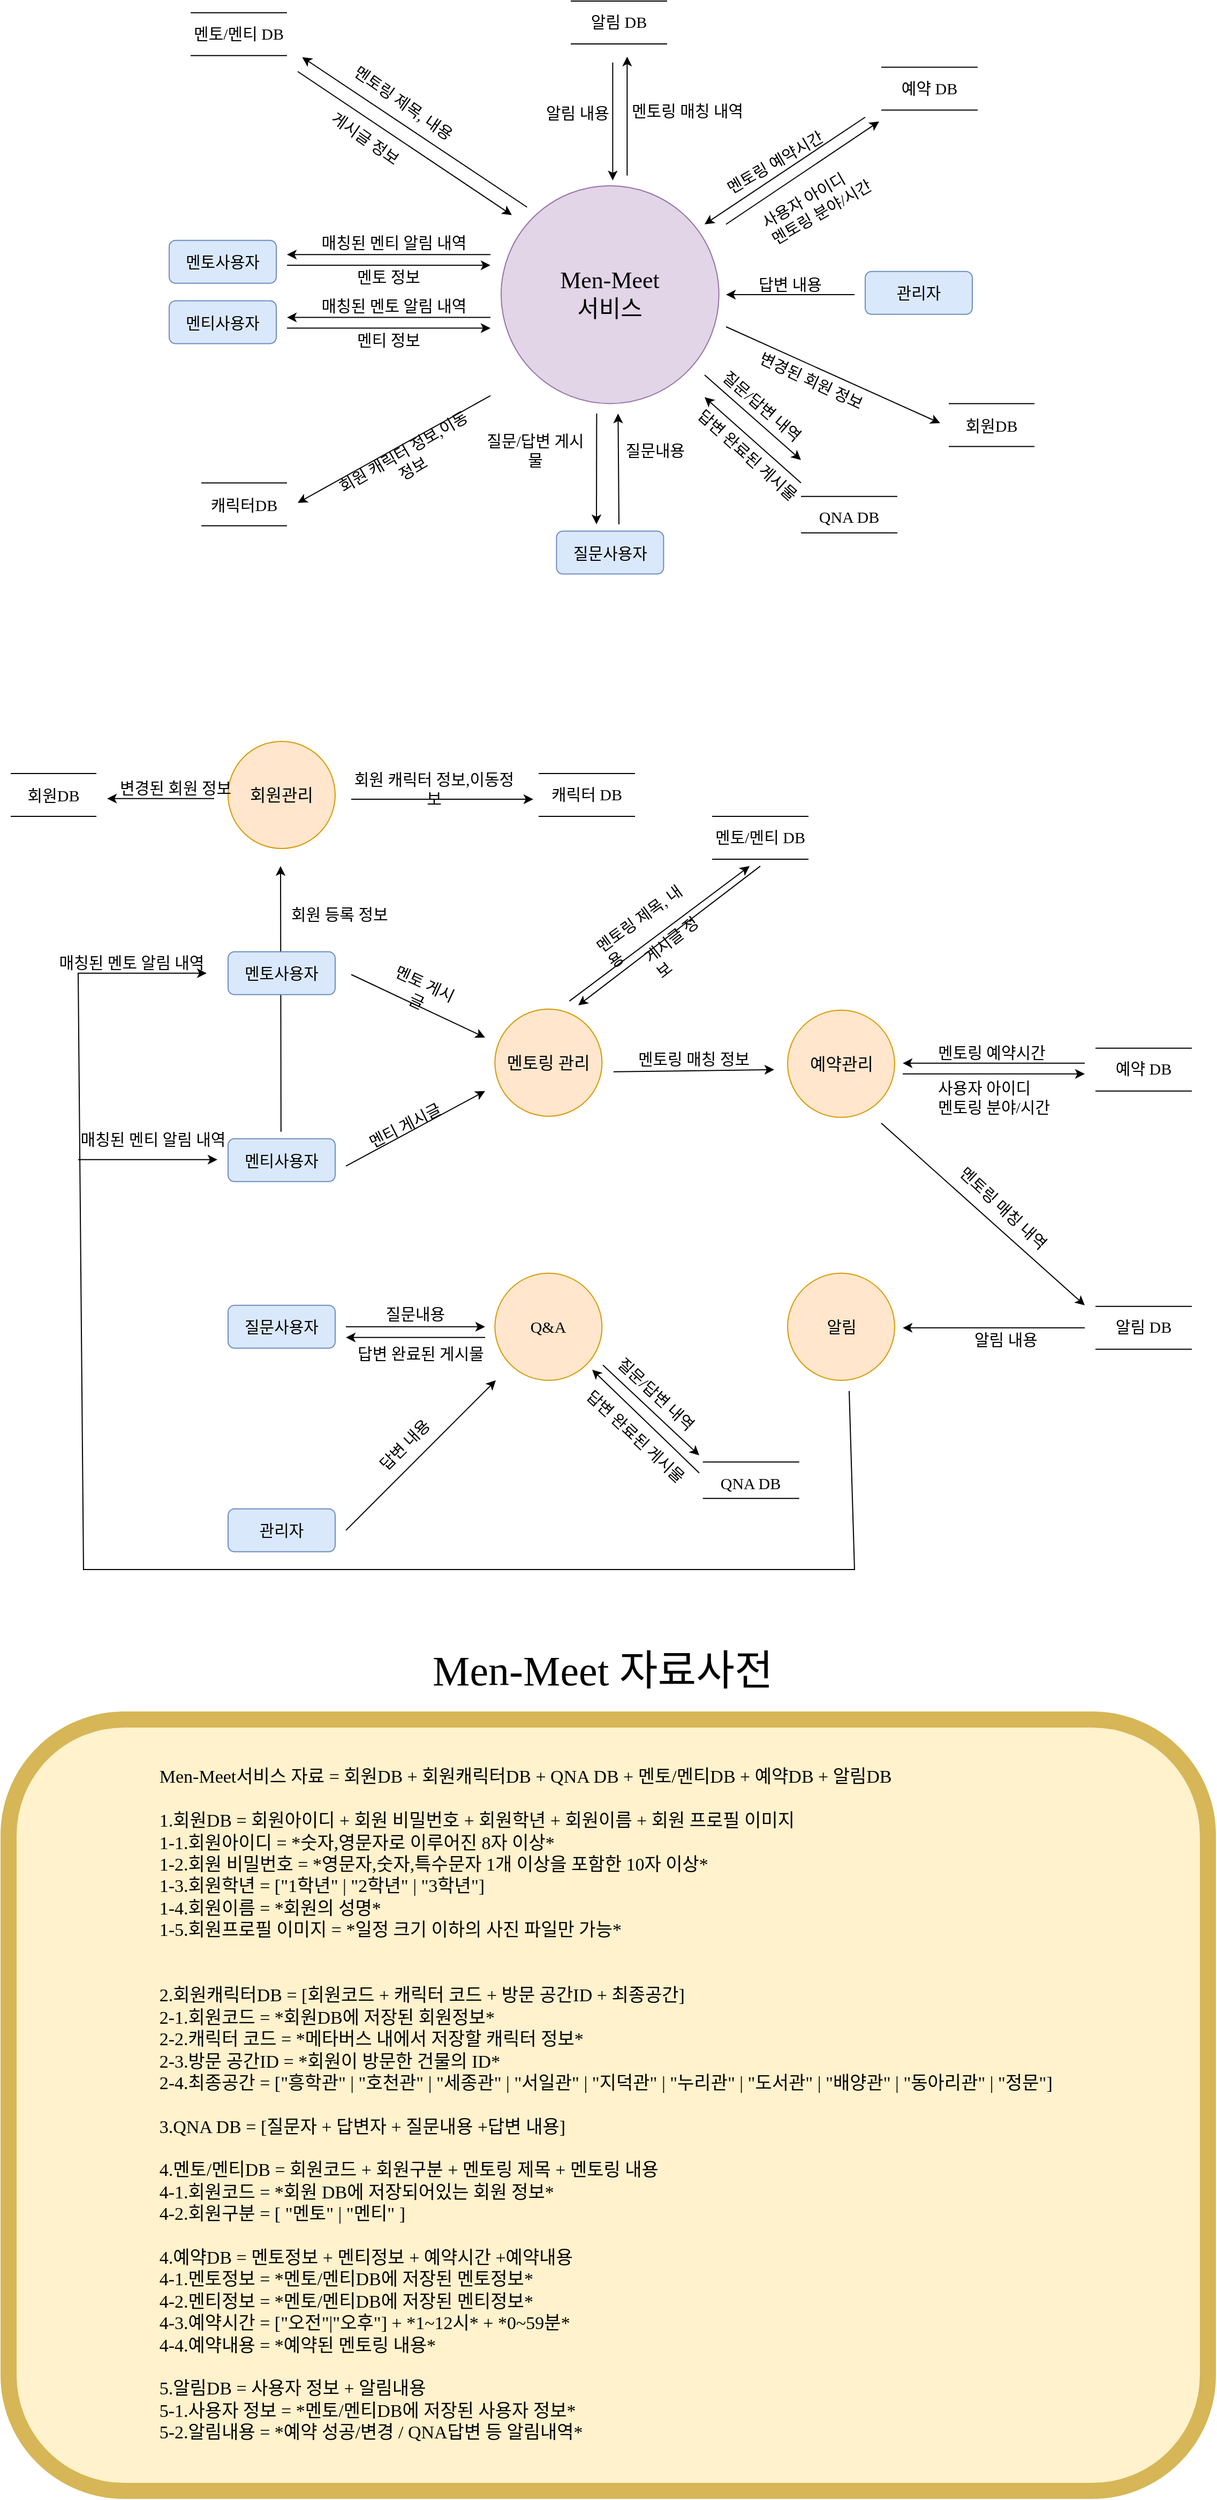 <mxfile version="17.4.2" type="device"><diagram id="fBJBPHJ4rcgoF7JAGjx1" name="Page-1"><mxGraphModel dx="536" dy="768" grid="1" gridSize="10" guides="1" tooltips="1" connect="1" arrows="1" fold="1" page="1" pageScale="1" pageWidth="1169" pageHeight="827" math="0" shadow="0"><root><mxCell id="0"/><mxCell id="1" parent="0"/><mxCell id="oPHIphbnr8eTvUhLlZ_5-1" value="" style="endArrow=classic;html=1;rounded=0;fontSize=16;" parent="1" edge="1"><mxGeometry width="50" height="50" relative="1" as="geometry"><mxPoint x="1454.41" y="1201.42" as="sourcePoint"/><mxPoint x="1454" y="953.42" as="targetPoint"/></mxGeometry></mxCell><mxCell id="oPHIphbnr8eTvUhLlZ_5-2" value="Men-Meet&lt;br&gt;서비스" style="ellipse;whiteSpace=wrap;html=1;aspect=fixed;fillColor=#e1d5e7;strokeColor=#9673a6;fontFamily=Jua;fontSource=https%3A%2F%2Ffonts.googleapis.com%2Fcss%3Ffamily%3DJua;fontSize=22;" parent="1" vertex="1"><mxGeometry x="1660" y="318.36" width="203.37" height="203.37" as="geometry"/></mxCell><mxCell id="oPHIphbnr8eTvUhLlZ_5-3" value="" style="endArrow=none;html=1;rounded=0;fontFamily=Jua;fontSource=https%3A%2F%2Ffonts.googleapis.com%2Fcss%3Ffamily%3DJua;fontSize=15;fontStyle=0" parent="1" edge="1"><mxGeometry width="50" height="50" relative="1" as="geometry"><mxPoint x="1940" y="608.36" as="sourcePoint"/><mxPoint x="2030" y="608.36" as="targetPoint"/></mxGeometry></mxCell><mxCell id="oPHIphbnr8eTvUhLlZ_5-4" value="" style="endArrow=none;html=1;rounded=0;fontFamily=Jua;fontSource=https%3A%2F%2Ffonts.googleapis.com%2Fcss%3Ffamily%3DJua;fontSize=15;fontStyle=0" parent="1" edge="1"><mxGeometry width="50" height="50" relative="1" as="geometry"><mxPoint x="1940" y="642.36" as="sourcePoint"/><mxPoint x="2030" y="642.36" as="targetPoint"/></mxGeometry></mxCell><mxCell id="oPHIphbnr8eTvUhLlZ_5-5" value="QNA DB" style="text;html=1;strokeColor=none;fillColor=none;align=center;verticalAlign=middle;whiteSpace=wrap;rounded=0;fontFamily=Jua;fontSource=https%3A%2F%2Ffonts.googleapis.com%2Fcss%3Ffamily%3DJua;fontSize=15;fontStyle=0" parent="1" vertex="1"><mxGeometry x="1940" y="612.36" width="90" height="30" as="geometry"/></mxCell><mxCell id="oPHIphbnr8eTvUhLlZ_5-6" value="멘토사용자" style="rounded=1;whiteSpace=wrap;html=1;fillColor=#dae8fc;strokeColor=#6c8ebf;fontSize=15;fontStyle=0;fontFamily=Jua;fontSource=https%3A%2F%2Ffonts.googleapis.com%2Fcss%3Ffamily%3DJua;" parent="1" vertex="1"><mxGeometry x="1350" y="369.36" width="100" height="40" as="geometry"/></mxCell><mxCell id="oPHIphbnr8eTvUhLlZ_5-7" value="관리자" style="rounded=1;whiteSpace=wrap;html=1;fillColor=#dae8fc;strokeColor=#6c8ebf;fontSize=15;fontStyle=0;fontFamily=Jua;fontSource=https%3A%2F%2Ffonts.googleapis.com%2Fcss%3Ffamily%3DJua;" parent="1" vertex="1"><mxGeometry x="2000" y="398.36" width="100" height="40" as="geometry"/></mxCell><mxCell id="oPHIphbnr8eTvUhLlZ_5-8" value="답변 내용" style="text;html=1;strokeColor=none;fillColor=none;align=center;verticalAlign=middle;whiteSpace=wrap;rounded=0;fontFamily=Jua;fontSource=https%3A%2F%2Ffonts.googleapis.com%2Fcss%3Ffamily%3DJua;fontSize=15;fontStyle=0" parent="1" vertex="1"><mxGeometry x="1870" y="400.05" width="120" height="20" as="geometry"/></mxCell><mxCell id="oPHIphbnr8eTvUhLlZ_5-9" value="" style="endArrow=classic;html=1;rounded=0;fontSize=16;" parent="1" edge="1"><mxGeometry width="50" height="50" relative="1" as="geometry"><mxPoint x="1990" y="420.05" as="sourcePoint"/><mxPoint x="1870.0" y="420.05" as="targetPoint"/></mxGeometry></mxCell><mxCell id="oPHIphbnr8eTvUhLlZ_5-10" value="질문/답변 내역" style="text;html=1;strokeColor=none;fillColor=none;align=left;verticalAlign=middle;whiteSpace=wrap;rounded=0;fontFamily=Jua;fontSource=https%3A%2F%2Ffonts.googleapis.com%2Fcss%3Ffamily%3DJua;fontSize=15;fontStyle=0;rotation=41;" parent="1" vertex="1"><mxGeometry x="1853.37" y="521.73" width="120" height="20" as="geometry"/></mxCell><mxCell id="oPHIphbnr8eTvUhLlZ_5-11" value="질문내용" style="text;html=1;strokeColor=none;fillColor=none;align=center;verticalAlign=middle;whiteSpace=wrap;rounded=0;fontFamily=Jua;fontSource=https%3A%2F%2Ffonts.googleapis.com%2Fcss%3Ffamily%3DJua;fontSize=15;fontStyle=0" parent="1" vertex="1"><mxGeometry x="1769.19" y="555.02" width="70" height="20" as="geometry"/></mxCell><mxCell id="oPHIphbnr8eTvUhLlZ_5-12" value="" style="endArrow=classic;html=1;rounded=0;fontSize=16;" parent="1" edge="1"><mxGeometry width="50" height="50" relative="1" as="geometry"><mxPoint x="1770" y="634.36" as="sourcePoint"/><mxPoint x="1769.19" y="531.02" as="targetPoint"/></mxGeometry></mxCell><mxCell id="oPHIphbnr8eTvUhLlZ_5-13" value="멘티사용자" style="rounded=1;whiteSpace=wrap;html=1;fillColor=#dae8fc;strokeColor=#6c8ebf;fontSize=15;fontStyle=0;fontFamily=Jua;fontSource=https%3A%2F%2Ffonts.googleapis.com%2Fcss%3Ffamily%3DJua;" parent="1" vertex="1"><mxGeometry x="1350" y="425.74" width="100" height="40" as="geometry"/></mxCell><mxCell id="oPHIphbnr8eTvUhLlZ_5-14" value="질문사용자" style="rounded=1;whiteSpace=wrap;html=1;fillColor=#dae8fc;strokeColor=#6c8ebf;fontSize=15;fontStyle=0;fontFamily=Jua;fontSource=https%3A%2F%2Ffonts.googleapis.com%2Fcss%3Ffamily%3DJua;" parent="1" vertex="1"><mxGeometry x="1711.69" y="640.74" width="100" height="40" as="geometry"/></mxCell><mxCell id="oPHIphbnr8eTvUhLlZ_5-15" value="" style="endArrow=classic;html=1;rounded=0;" parent="1" edge="1"><mxGeometry width="50" height="50" relative="1" as="geometry"><mxPoint x="1850" y="495.02" as="sourcePoint"/><mxPoint x="1940" y="574.36" as="targetPoint"/></mxGeometry></mxCell><mxCell id="oPHIphbnr8eTvUhLlZ_5-16" value="" style="endArrow=classic;html=1;rounded=0;fontSize=16;" parent="1" edge="1"><mxGeometry width="50" height="50" relative="1" as="geometry"><mxPoint x="1749.19" y="531.02" as="sourcePoint"/><mxPoint x="1749" y="634.36" as="targetPoint"/></mxGeometry></mxCell><mxCell id="oPHIphbnr8eTvUhLlZ_5-17" value="질문/답변 게시물" style="text;html=1;strokeColor=none;fillColor=none;align=center;verticalAlign=middle;whiteSpace=wrap;rounded=0;fontFamily=Jua;fontSource=https%3A%2F%2Ffonts.googleapis.com%2Fcss%3Ffamily%3DJua;fontSize=15;fontStyle=0" parent="1" vertex="1"><mxGeometry x="1640" y="555.02" width="104.19" height="20" as="geometry"/></mxCell><mxCell id="oPHIphbnr8eTvUhLlZ_5-18" value="" style="endArrow=classic;html=1;rounded=0;" parent="1" edge="1"><mxGeometry width="50" height="50" relative="1" as="geometry"><mxPoint x="1940" y="595.74" as="sourcePoint"/><mxPoint x="1850" y="515.74" as="targetPoint"/></mxGeometry></mxCell><mxCell id="oPHIphbnr8eTvUhLlZ_5-19" value="" style="endArrow=classic;html=1;rounded=0;" parent="1" edge="1"><mxGeometry width="50" height="50" relative="1" as="geometry"><mxPoint x="1650" y="382.57" as="sourcePoint"/><mxPoint x="1460" y="382.57" as="targetPoint"/></mxGeometry></mxCell><mxCell id="oPHIphbnr8eTvUhLlZ_5-20" value="매칭된 멘티 알림 내역" style="text;html=1;strokeColor=none;fillColor=none;align=center;verticalAlign=middle;whiteSpace=wrap;rounded=0;fontFamily=Jua;fontSource=https%3A%2F%2Ffonts.googleapis.com%2Fcss%3Ffamily%3DJua;fontSize=15;fontStyle=0" parent="1" vertex="1"><mxGeometry x="1470" y="361.36" width="180" height="20" as="geometry"/></mxCell><mxCell id="oPHIphbnr8eTvUhLlZ_5-21" value="" style="endArrow=none;html=1;rounded=0;fontFamily=Jua;fontSource=https%3A%2F%2Ffonts.googleapis.com%2Fcss%3Ffamily%3DJua;fontSize=15;fontStyle=0" parent="1" edge="1"><mxGeometry width="50" height="50" relative="1" as="geometry"><mxPoint x="1725" y="146" as="sourcePoint"/><mxPoint x="1815" y="146" as="targetPoint"/></mxGeometry></mxCell><mxCell id="oPHIphbnr8eTvUhLlZ_5-22" value="" style="endArrow=none;html=1;rounded=0;fontFamily=Jua;fontSource=https%3A%2F%2Ffonts.googleapis.com%2Fcss%3Ffamily%3DJua;fontSize=15;fontStyle=0" parent="1" edge="1"><mxGeometry width="50" height="50" relative="1" as="geometry"><mxPoint x="1725" y="186" as="sourcePoint"/><mxPoint x="1815" y="186" as="targetPoint"/></mxGeometry></mxCell><mxCell id="oPHIphbnr8eTvUhLlZ_5-23" value="알림 DB" style="text;html=1;strokeColor=none;fillColor=none;align=center;verticalAlign=middle;whiteSpace=wrap;rounded=0;fontFamily=Jua;fontSource=https%3A%2F%2Ffonts.googleapis.com%2Fcss%3Ffamily%3DJua;fontSize=15;fontStyle=0" parent="1" vertex="1"><mxGeometry x="1725" y="150.0" width="90" height="30" as="geometry"/></mxCell><mxCell id="oPHIphbnr8eTvUhLlZ_5-24" value="멘토링 매칭 내역" style="text;html=1;strokeColor=none;fillColor=none;align=left;verticalAlign=middle;whiteSpace=wrap;rounded=0;fontFamily=Jua;fontSource=https%3A%2F%2Ffonts.googleapis.com%2Fcss%3Ffamily%3DJua;fontSize=15;fontStyle=0" parent="1" vertex="1"><mxGeometry x="1780" y="238.36" width="110" height="20" as="geometry"/></mxCell><mxCell id="oPHIphbnr8eTvUhLlZ_5-25" value="" style="endArrow=classic;html=1;rounded=0;fontSize=16;" parent="1" edge="1"><mxGeometry width="50" height="50" relative="1" as="geometry"><mxPoint x="1777.66" y="308.86" as="sourcePoint"/><mxPoint x="1777.66" y="197.86" as="targetPoint"/></mxGeometry></mxCell><mxCell id="oPHIphbnr8eTvUhLlZ_5-26" value="" style="endArrow=none;html=1;rounded=0;fontFamily=Jua;fontSource=https%3A%2F%2Ffonts.googleapis.com%2Fcss%3Ffamily%3DJua;fontSize=15;fontStyle=0" parent="1" edge="1"><mxGeometry width="50" height="50" relative="1" as="geometry"><mxPoint x="1370" y="156.83" as="sourcePoint"/><mxPoint x="1460" y="156.83" as="targetPoint"/></mxGeometry></mxCell><mxCell id="oPHIphbnr8eTvUhLlZ_5-27" value="" style="endArrow=none;html=1;rounded=0;fontFamily=Jua;fontSource=https%3A%2F%2Ffonts.googleapis.com%2Fcss%3Ffamily%3DJua;fontSize=15;fontStyle=0" parent="1" edge="1"><mxGeometry width="50" height="50" relative="1" as="geometry"><mxPoint x="1370" y="196.83" as="sourcePoint"/><mxPoint x="1460" y="196.83" as="targetPoint"/></mxGeometry></mxCell><mxCell id="oPHIphbnr8eTvUhLlZ_5-28" value="멘토/멘티 DB" style="text;html=1;strokeColor=none;fillColor=none;align=center;verticalAlign=middle;whiteSpace=wrap;rounded=0;fontFamily=Jua;fontSource=https%3A%2F%2Ffonts.googleapis.com%2Fcss%3Ffamily%3DJua;fontSize=15;fontStyle=0" parent="1" vertex="1"><mxGeometry x="1370" y="160.83" width="90" height="30" as="geometry"/></mxCell><mxCell id="oPHIphbnr8eTvUhLlZ_5-29" value="" style="endArrow=none;html=1;rounded=0;fontFamily=Jua;fontSource=https%3A%2F%2Ffonts.googleapis.com%2Fcss%3Ffamily%3DJua;fontSize=15;fontStyle=0" parent="1" edge="1"><mxGeometry width="50" height="50" relative="1" as="geometry"><mxPoint x="1380" y="595.74" as="sourcePoint"/><mxPoint x="1460" y="595.74" as="targetPoint"/></mxGeometry></mxCell><mxCell id="oPHIphbnr8eTvUhLlZ_5-30" value="" style="endArrow=none;html=1;rounded=0;fontFamily=Jua;fontSource=https%3A%2F%2Ffonts.googleapis.com%2Fcss%3Ffamily%3DJua;fontSize=15;fontStyle=0" parent="1" edge="1"><mxGeometry width="50" height="50" relative="1" as="geometry"><mxPoint x="1380" y="635.74" as="sourcePoint"/><mxPoint x="1460" y="635.74" as="targetPoint"/></mxGeometry></mxCell><mxCell id="oPHIphbnr8eTvUhLlZ_5-31" value="캐릭터DB" style="text;html=1;strokeColor=none;fillColor=none;align=center;verticalAlign=middle;whiteSpace=wrap;rounded=0;fontFamily=Jua;fontSource=https%3A%2F%2Ffonts.googleapis.com%2Fcss%3Ffamily%3DJua;fontSize=15;fontStyle=0" parent="1" vertex="1"><mxGeometry x="1380" y="595.74" width="80" height="40" as="geometry"/></mxCell><mxCell id="oPHIphbnr8eTvUhLlZ_5-32" value="" style="endArrow=classic;html=1;rounded=0;fontSize=16;" parent="1" edge="1"><mxGeometry width="50" height="50" relative="1" as="geometry"><mxPoint x="1650" y="514.36" as="sourcePoint"/><mxPoint x="1470" y="614.36" as="targetPoint"/></mxGeometry></mxCell><mxCell id="oPHIphbnr8eTvUhLlZ_5-33" value="회원 캐릭터 정보,이동정보" style="text;html=1;strokeColor=none;fillColor=none;align=center;verticalAlign=middle;whiteSpace=wrap;rounded=0;fontFamily=Jua;fontSource=https%3A%2F%2Ffonts.googleapis.com%2Fcss%3Ffamily%3DJua;fontSize=15;fontStyle=0;rotation=-30;" parent="1" vertex="1"><mxGeometry x="1498" y="564" width="150" height="20" as="geometry"/></mxCell><mxCell id="oPHIphbnr8eTvUhLlZ_5-34" value="" style="endArrow=none;html=1;rounded=0;fontFamily=Jua;fontSource=https%3A%2F%2Ffonts.googleapis.com%2Fcss%3Ffamily%3DJua;fontSize=15;fontStyle=0" parent="1" edge="1"><mxGeometry width="50" height="50" relative="1" as="geometry"><mxPoint x="2015" y="207.77" as="sourcePoint"/><mxPoint x="2105" y="207.77" as="targetPoint"/></mxGeometry></mxCell><mxCell id="oPHIphbnr8eTvUhLlZ_5-35" value="" style="endArrow=none;html=1;rounded=0;fontFamily=Jua;fontSource=https%3A%2F%2Ffonts.googleapis.com%2Fcss%3Ffamily%3DJua;fontSize=15;fontStyle=0" parent="1" edge="1"><mxGeometry width="50" height="50" relative="1" as="geometry"><mxPoint x="2015" y="247.77" as="sourcePoint"/><mxPoint x="2105" y="247.77" as="targetPoint"/></mxGeometry></mxCell><mxCell id="oPHIphbnr8eTvUhLlZ_5-36" value="예약 DB" style="text;html=1;strokeColor=none;fillColor=none;align=center;verticalAlign=middle;whiteSpace=wrap;rounded=0;fontFamily=Jua;fontSource=https%3A%2F%2Ffonts.googleapis.com%2Fcss%3Ffamily%3DJua;fontSize=15;fontStyle=0" parent="1" vertex="1"><mxGeometry x="2015" y="211.77" width="90" height="30" as="geometry"/></mxCell><mxCell id="oPHIphbnr8eTvUhLlZ_5-37" value="" style="endArrow=classic;html=1;rounded=0;" parent="1" edge="1"><mxGeometry width="50" height="50" relative="1" as="geometry"><mxPoint x="1460" y="392.57" as="sourcePoint"/><mxPoint x="1650" y="392.57" as="targetPoint"/></mxGeometry></mxCell><mxCell id="oPHIphbnr8eTvUhLlZ_5-38" value="멘토 정보" style="text;html=1;strokeColor=none;fillColor=none;align=center;verticalAlign=middle;whiteSpace=wrap;rounded=0;fontFamily=Jua;fontSource=https%3A%2F%2Ffonts.googleapis.com%2Fcss%3Ffamily%3DJua;fontSize=15;fontStyle=0" parent="1" vertex="1"><mxGeometry x="1520" y="395.36" width="70" height="16" as="geometry"/></mxCell><mxCell id="oPHIphbnr8eTvUhLlZ_5-39" value="" style="endArrow=classic;html=1;rounded=0;" parent="1" edge="1"><mxGeometry width="50" height="50" relative="1" as="geometry"><mxPoint x="1650" y="441.26" as="sourcePoint"/><mxPoint x="1460" y="441.26" as="targetPoint"/></mxGeometry></mxCell><mxCell id="oPHIphbnr8eTvUhLlZ_5-40" value="매칭된 멘토 알림 내역" style="text;html=1;strokeColor=none;fillColor=none;align=center;verticalAlign=middle;whiteSpace=wrap;rounded=0;fontFamily=Jua;fontSource=https%3A%2F%2Ffonts.googleapis.com%2Fcss%3Ffamily%3DJua;fontSize=15;fontStyle=0" parent="1" vertex="1"><mxGeometry x="1470" y="420.05" width="180" height="20" as="geometry"/></mxCell><mxCell id="oPHIphbnr8eTvUhLlZ_5-41" value="" style="endArrow=classic;html=1;rounded=0;" parent="1" edge="1"><mxGeometry width="50" height="50" relative="1" as="geometry"><mxPoint x="1460" y="451.26" as="sourcePoint"/><mxPoint x="1650" y="451.26" as="targetPoint"/></mxGeometry></mxCell><mxCell id="oPHIphbnr8eTvUhLlZ_5-42" value="멘티 정보" style="text;html=1;strokeColor=none;fillColor=none;align=center;verticalAlign=middle;whiteSpace=wrap;rounded=0;fontFamily=Jua;fontSource=https%3A%2F%2Ffonts.googleapis.com%2Fcss%3Ffamily%3DJua;fontSize=15;fontStyle=0" parent="1" vertex="1"><mxGeometry x="1520" y="454.05" width="70" height="16" as="geometry"/></mxCell><mxCell id="oPHIphbnr8eTvUhLlZ_5-43" value="" style="endArrow=classic;html=1;rounded=0;fontSize=16;" parent="1" edge="1"><mxGeometry width="50" height="50" relative="1" as="geometry"><mxPoint x="1870" y="354.36" as="sourcePoint"/><mxPoint x="2013" y="258.36" as="targetPoint"/></mxGeometry></mxCell><mxCell id="oPHIphbnr8eTvUhLlZ_5-44" value="" style="endArrow=classic;html=1;rounded=0;fontSize=16;" parent="1" edge="1"><mxGeometry width="50" height="50" relative="1" as="geometry"><mxPoint x="1684.19" y="338.36" as="sourcePoint"/><mxPoint x="1474.19" y="198.36" as="targetPoint"/></mxGeometry></mxCell><mxCell id="oPHIphbnr8eTvUhLlZ_5-45" value="" style="endArrow=classic;html=1;rounded=0;fontSize=16;" parent="1" edge="1"><mxGeometry width="50" height="50" relative="1" as="geometry"><mxPoint x="1470" y="211.77" as="sourcePoint"/><mxPoint x="1670" y="345.77" as="targetPoint"/></mxGeometry></mxCell><mxCell id="oPHIphbnr8eTvUhLlZ_5-46" value="멘토링 제목, 내용" style="text;html=1;strokeColor=none;fillColor=none;align=left;verticalAlign=middle;whiteSpace=wrap;rounded=0;fontFamily=Jua;fontSource=https%3A%2F%2Ffonts.googleapis.com%2Fcss%3Ffamily%3DJua;fontSize=15;fontStyle=0;rotation=35;" parent="1" vertex="1"><mxGeometry x="1510" y="241.77" width="150" height="20" as="geometry"/></mxCell><mxCell id="oPHIphbnr8eTvUhLlZ_5-47" value="게시글 정보" style="text;html=1;strokeColor=none;fillColor=none;align=left;verticalAlign=middle;whiteSpace=wrap;rounded=0;fontFamily=Jua;fontSource=https%3A%2F%2Ffonts.googleapis.com%2Fcss%3Ffamily%3DJua;fontSize=15;fontStyle=0;rotation=35;" parent="1" vertex="1"><mxGeometry x="1495" y="264.36" width="80" height="20" as="geometry"/></mxCell><mxCell id="oPHIphbnr8eTvUhLlZ_5-48" value="" style="endArrow=classic;html=1;rounded=0;fontSize=16;" parent="1" edge="1"><mxGeometry width="50" height="50" relative="1" as="geometry"><mxPoint x="2000" y="254.36" as="sourcePoint"/><mxPoint x="1850" y="354.36" as="targetPoint"/></mxGeometry></mxCell><mxCell id="oPHIphbnr8eTvUhLlZ_5-49" value="사용자 아이디&lt;br&gt;멘토링 분야/시간" style="text;html=1;strokeColor=none;fillColor=none;align=left;verticalAlign=middle;whiteSpace=wrap;rounded=0;fontFamily=Jua;fontSource=https%3A%2F%2Ffonts.googleapis.com%2Fcss%3Ffamily%3DJua;fontSize=15;fontStyle=0;rotation=-30;" parent="1" vertex="1"><mxGeometry x="1897.5" y="304.36" width="145" height="42" as="geometry"/></mxCell><mxCell id="oPHIphbnr8eTvUhLlZ_5-50" value="멘토링 예약시간" style="text;html=1;strokeColor=none;fillColor=none;align=left;verticalAlign=middle;whiteSpace=wrap;rounded=0;fontFamily=Jua;fontSource=https%3A%2F%2Ffonts.googleapis.com%2Fcss%3Ffamily%3DJua;fontSize=15;fontStyle=0;rotation=-30;" parent="1" vertex="1"><mxGeometry x="1863.37" y="284.36" width="110" height="20" as="geometry"/></mxCell><mxCell id="oPHIphbnr8eTvUhLlZ_5-51" value="" style="endArrow=classic;html=1;rounded=0;fontSize=16;" parent="1" edge="1"><mxGeometry width="50" height="50" relative="1" as="geometry"><mxPoint x="1764.19" y="203.36" as="sourcePoint"/><mxPoint x="1764.19" y="313.36" as="targetPoint"/></mxGeometry></mxCell><mxCell id="oPHIphbnr8eTvUhLlZ_5-52" value="멘토사용자" style="rounded=1;whiteSpace=wrap;html=1;fillColor=#dae8fc;strokeColor=#6c8ebf;fontSize=15;fontStyle=0;fontFamily=Jua;fontSource=https%3A%2F%2Ffonts.googleapis.com%2Fcss%3Ffamily%3DJua;" parent="1" vertex="1"><mxGeometry x="1405" y="1033.42" width="100" height="40" as="geometry"/></mxCell><mxCell id="oPHIphbnr8eTvUhLlZ_5-53" value="멘티사용자" style="rounded=1;whiteSpace=wrap;html=1;fillColor=#dae8fc;strokeColor=#6c8ebf;fontSize=15;fontStyle=0;fontFamily=Jua;fontSource=https%3A%2F%2Ffonts.googleapis.com%2Fcss%3Ffamily%3DJua;" parent="1" vertex="1"><mxGeometry x="1405" y="1207.89" width="100" height="40" as="geometry"/></mxCell><mxCell id="oPHIphbnr8eTvUhLlZ_5-54" value="질문사용자" style="rounded=1;whiteSpace=wrap;html=1;fillColor=#dae8fc;strokeColor=#6c8ebf;fontSize=15;fontStyle=0;fontFamily=Jua;fontSource=https%3A%2F%2Ffonts.googleapis.com%2Fcss%3Ffamily%3DJua;" parent="1" vertex="1"><mxGeometry x="1405" y="1363.42" width="100" height="40" as="geometry"/></mxCell><mxCell id="oPHIphbnr8eTvUhLlZ_5-55" value="관리자" style="rounded=1;whiteSpace=wrap;html=1;fillColor=#dae8fc;strokeColor=#6c8ebf;fontSize=15;fontStyle=0;fontFamily=Jua;fontSource=https%3A%2F%2Ffonts.googleapis.com%2Fcss%3Ffamily%3DJua;" parent="1" vertex="1"><mxGeometry x="1405" y="1553.42" width="100" height="40" as="geometry"/></mxCell><mxCell id="oPHIphbnr8eTvUhLlZ_5-56" value="답변 완료된 게시물" style="text;html=1;strokeColor=none;fillColor=none;align=left;verticalAlign=middle;whiteSpace=wrap;rounded=0;fontFamily=Jua;fontSource=https%3A%2F%2Ffonts.googleapis.com%2Fcss%3Ffamily%3DJua;fontSize=15;fontStyle=0;rotation=42;" parent="1" vertex="1"><mxGeometry x="1830" y="558.36" width="120" height="20" as="geometry"/></mxCell><mxCell id="oPHIphbnr8eTvUhLlZ_5-57" value="알림 내용" style="text;html=1;strokeColor=none;fillColor=none;align=left;verticalAlign=middle;whiteSpace=wrap;rounded=0;fontFamily=Jua;fontSource=https%3A%2F%2Ffonts.googleapis.com%2Fcss%3Ffamily%3DJua;fontSize=15;fontStyle=0" parent="1" vertex="1"><mxGeometry x="1700" y="241.77" width="60.81" height="16" as="geometry"/></mxCell><mxCell id="oPHIphbnr8eTvUhLlZ_5-58" value="&lt;span style=&quot;font-size: 16px;&quot;&gt;멘토링 관리&lt;br style=&quot;font-size: 16px;&quot;&gt;&lt;/span&gt;" style="ellipse;whiteSpace=wrap;html=1;aspect=fixed;fillColor=#ffe6cc;strokeColor=#d79b00;fontFamily=Jua;fontSource=https%3A%2F%2Ffonts.googleapis.com%2Fcss%3Ffamily%3DJua;fontSize=16;" parent="1" vertex="1"><mxGeometry x="1654.19" y="1086.89" width="100" height="100" as="geometry"/></mxCell><mxCell id="oPHIphbnr8eTvUhLlZ_5-59" value="&lt;span style=&quot;font-size: 15px&quot;&gt;Q&amp;amp;A&lt;br&gt;&lt;/span&gt;" style="ellipse;whiteSpace=wrap;html=1;aspect=fixed;fillColor=#ffe6cc;strokeColor=#d79b00;fontFamily=Jua;fontSource=https%3A%2F%2Ffonts.googleapis.com%2Fcss%3Ffamily%3DJua;" parent="1" vertex="1"><mxGeometry x="1654.19" y="1333.42" width="100" height="100" as="geometry"/></mxCell><mxCell id="oPHIphbnr8eTvUhLlZ_5-60" value="&lt;span style=&quot;font-size: 15px&quot;&gt;알림&lt;br&gt;&lt;/span&gt;" style="ellipse;whiteSpace=wrap;html=1;aspect=fixed;fillColor=#ffe6cc;strokeColor=#d79b00;fontFamily=Jua;fontSource=https%3A%2F%2Ffonts.googleapis.com%2Fcss%3Ffamily%3DJua;" parent="1" vertex="1"><mxGeometry x="1927.5" y="1333.42" width="100" height="100" as="geometry"/></mxCell><mxCell id="oPHIphbnr8eTvUhLlZ_5-61" value="회원관리" style="ellipse;whiteSpace=wrap;html=1;aspect=fixed;fillColor=#ffe6cc;strokeColor=#d79b00;fontFamily=Jua;fontSource=https%3A%2F%2Ffonts.googleapis.com%2Fcss%3Ffamily%3DJua;fontSize=16;" parent="1" vertex="1"><mxGeometry x="1405" y="837.0" width="100" height="100" as="geometry"/></mxCell><mxCell id="oPHIphbnr8eTvUhLlZ_5-62" value="예약관리" style="ellipse;whiteSpace=wrap;html=1;aspect=fixed;fillColor=#ffe6cc;strokeColor=#d79b00;fontFamily=Jua;fontSource=https%3A%2F%2Ffonts.googleapis.com%2Fcss%3Ffamily%3DJua;fontSize=16;" parent="1" vertex="1"><mxGeometry x="1927.5" y="1087.92" width="100" height="100" as="geometry"/></mxCell><mxCell id="oPHIphbnr8eTvUhLlZ_5-63" value="질문내용" style="text;html=1;strokeColor=none;fillColor=none;align=center;verticalAlign=middle;whiteSpace=wrap;rounded=0;fontFamily=Jua;fontSource=https%3A%2F%2Ffonts.googleapis.com%2Fcss%3Ffamily%3DJua;fontSize=15;fontStyle=0" parent="1" vertex="1"><mxGeometry x="1545" y="1361.42" width="70" height="20" as="geometry"/></mxCell><mxCell id="oPHIphbnr8eTvUhLlZ_5-64" value="" style="endArrow=classic;html=1;rounded=0;fontSize=16;" parent="1" edge="1"><mxGeometry width="50" height="50" relative="1" as="geometry"><mxPoint x="1515" y="1383.42" as="sourcePoint"/><mxPoint x="1645" y="1383.42" as="targetPoint"/></mxGeometry></mxCell><mxCell id="oPHIphbnr8eTvUhLlZ_5-65" value="" style="endArrow=classic;html=1;rounded=0;fontSize=16;" parent="1" edge="1"><mxGeometry width="50" height="50" relative="1" as="geometry"><mxPoint x="1515" y="1573.42" as="sourcePoint"/><mxPoint x="1655" y="1433.42" as="targetPoint"/></mxGeometry></mxCell><mxCell id="oPHIphbnr8eTvUhLlZ_5-66" value="답변 내용" style="text;html=1;strokeColor=none;fillColor=none;align=center;verticalAlign=middle;whiteSpace=wrap;rounded=0;fontFamily=Jua;fontSource=https%3A%2F%2Ffonts.googleapis.com%2Fcss%3Ffamily%3DJua;fontSize=15;fontStyle=0;rotation=-45;" parent="1" vertex="1"><mxGeometry x="1535" y="1483.42" width="70" height="20" as="geometry"/></mxCell><mxCell id="oPHIphbnr8eTvUhLlZ_5-67" value="" style="endArrow=classic;html=1;rounded=0;fontSize=16;" parent="1" edge="1"><mxGeometry width="50" height="50" relative="1" as="geometry"><mxPoint x="1645" y="1393.42" as="sourcePoint"/><mxPoint x="1515" y="1393.42" as="targetPoint"/></mxGeometry></mxCell><mxCell id="oPHIphbnr8eTvUhLlZ_5-68" value="&lt;span style=&quot;text-align: left&quot;&gt;답변 완료된 게시물&lt;/span&gt;" style="text;html=1;strokeColor=none;fillColor=none;align=center;verticalAlign=middle;whiteSpace=wrap;rounded=0;fontFamily=Jua;fontSource=https%3A%2F%2Ffonts.googleapis.com%2Fcss%3Ffamily%3DJua;fontSize=15;fontStyle=0" parent="1" vertex="1"><mxGeometry x="1525" y="1397.94" width="120" height="20" as="geometry"/></mxCell><mxCell id="oPHIphbnr8eTvUhLlZ_5-69" value="" style="endArrow=classic;html=1;rounded=0;" parent="1" edge="1"><mxGeometry width="50" height="50" relative="1" as="geometry"><mxPoint x="1520" y="1054.63" as="sourcePoint"/><mxPoint x="1645" y="1113.42" as="targetPoint"/></mxGeometry></mxCell><mxCell id="oPHIphbnr8eTvUhLlZ_5-70" value="멘토 게시글" style="text;html=1;strokeColor=none;fillColor=none;align=center;verticalAlign=middle;whiteSpace=wrap;rounded=0;fontFamily=Jua;fontSource=https%3A%2F%2Ffonts.googleapis.com%2Fcss%3Ffamily%3DJua;fontSize=15;fontStyle=0;rotation=25;" parent="1" vertex="1"><mxGeometry x="1550" y="1063.42" width="70" height="16" as="geometry"/></mxCell><mxCell id="oPHIphbnr8eTvUhLlZ_5-71" value="" style="endArrow=classic;html=1;rounded=0;" parent="1" edge="1"><mxGeometry width="50" height="50" relative="1" as="geometry"><mxPoint x="1515" y="1233.42" as="sourcePoint"/><mxPoint x="1645" y="1163.42" as="targetPoint"/></mxGeometry></mxCell><mxCell id="oPHIphbnr8eTvUhLlZ_5-72" value="멘티 게시글" style="text;html=1;strokeColor=none;fillColor=none;align=center;verticalAlign=middle;whiteSpace=wrap;rounded=0;fontFamily=Jua;fontSource=https%3A%2F%2Ffonts.googleapis.com%2Fcss%3Ffamily%3DJua;fontSize=15;fontStyle=0;rotation=-27;" parent="1" vertex="1"><mxGeometry x="1520" y="1186.89" width="100" height="16" as="geometry"/></mxCell><mxCell id="oPHIphbnr8eTvUhLlZ_5-73" value="멘토링 매칭 정보" style="text;html=1;strokeColor=none;fillColor=none;align=center;verticalAlign=middle;whiteSpace=wrap;rounded=0;fontFamily=Jua;fontSource=https%3A%2F%2Ffonts.googleapis.com%2Fcss%3Ffamily%3DJua;fontSize=15;fontStyle=0" parent="1" vertex="1"><mxGeometry x="1785" y="1123.42" width="110" height="20" as="geometry"/></mxCell><mxCell id="oPHIphbnr8eTvUhLlZ_5-74" value="" style="endArrow=classic;html=1;rounded=0;fontSize=16;" parent="1" edge="1"><mxGeometry width="50" height="50" relative="1" as="geometry"><mxPoint x="1765" y="1145.42" as="sourcePoint"/><mxPoint x="1915" y="1143.42" as="targetPoint"/></mxGeometry></mxCell><mxCell id="oPHIphbnr8eTvUhLlZ_5-75" value="" style="endArrow=none;html=1;rounded=0;fontFamily=Jua;fontSource=https%3A%2F%2Ffonts.googleapis.com%2Fcss%3Ffamily%3DJua;fontSize=15;fontStyle=0" parent="1" edge="1"><mxGeometry width="50" height="50" relative="1" as="geometry"><mxPoint x="1848.37" y="1509.59" as="sourcePoint"/><mxPoint x="1938.37" y="1509.59" as="targetPoint"/></mxGeometry></mxCell><mxCell id="oPHIphbnr8eTvUhLlZ_5-76" value="" style="endArrow=none;html=1;rounded=0;fontFamily=Jua;fontSource=https%3A%2F%2Ffonts.googleapis.com%2Fcss%3Ffamily%3DJua;fontSize=15;fontStyle=0" parent="1" edge="1"><mxGeometry width="50" height="50" relative="1" as="geometry"><mxPoint x="1848.37" y="1543.59" as="sourcePoint"/><mxPoint x="1938.37" y="1543.59" as="targetPoint"/></mxGeometry></mxCell><mxCell id="oPHIphbnr8eTvUhLlZ_5-77" value="QNA DB" style="text;html=1;strokeColor=none;fillColor=none;align=center;verticalAlign=middle;whiteSpace=wrap;rounded=0;fontFamily=Jua;fontSource=https%3A%2F%2Ffonts.googleapis.com%2Fcss%3Ffamily%3DJua;fontSize=15;fontStyle=0" parent="1" vertex="1"><mxGeometry x="1848.37" y="1513.59" width="90" height="30" as="geometry"/></mxCell><mxCell id="oPHIphbnr8eTvUhLlZ_5-78" value="질문/답변 내역" style="text;html=1;strokeColor=none;fillColor=none;align=left;verticalAlign=middle;whiteSpace=wrap;rounded=0;fontFamily=Jua;fontSource=https%3A%2F%2Ffonts.googleapis.com%2Fcss%3Ffamily%3DJua;fontSize=15;fontStyle=0;rotation=43;" parent="1" vertex="1"><mxGeometry x="1754.19" y="1444.42" width="120" height="20" as="geometry"/></mxCell><mxCell id="oPHIphbnr8eTvUhLlZ_5-79" value="" style="endArrow=classic;html=1;rounded=0;" parent="1" edge="1"><mxGeometry width="50" height="50" relative="1" as="geometry"><mxPoint x="1755" y="1419.16" as="sourcePoint"/><mxPoint x="1845" y="1503.42" as="targetPoint"/></mxGeometry></mxCell><mxCell id="oPHIphbnr8eTvUhLlZ_5-80" value="" style="endArrow=classic;html=1;rounded=0;" parent="1" edge="1"><mxGeometry width="50" height="50" relative="1" as="geometry"><mxPoint x="1845" y="1519.88" as="sourcePoint"/><mxPoint x="1745" y="1423.42" as="targetPoint"/></mxGeometry></mxCell><mxCell id="oPHIphbnr8eTvUhLlZ_5-81" value="답변 완료된 게시물" style="text;html=1;strokeColor=none;fillColor=none;align=left;verticalAlign=middle;whiteSpace=wrap;rounded=0;fontFamily=Jua;fontSource=https%3A%2F%2Ffonts.googleapis.com%2Fcss%3Ffamily%3DJua;fontSize=15;fontStyle=0;rotation=43;" parent="1" vertex="1"><mxGeometry x="1725" y="1474.42" width="120" height="20" as="geometry"/></mxCell><mxCell id="oPHIphbnr8eTvUhLlZ_5-82" value="" style="endArrow=none;html=1;rounded=0;fontFamily=Jua;fontSource=https%3A%2F%2Ffonts.googleapis.com%2Fcss%3Ffamily%3DJua;fontSize=15;fontStyle=0" parent="1" edge="1"><mxGeometry width="50" height="50" relative="1" as="geometry"><mxPoint x="2215" y="1123.42" as="sourcePoint"/><mxPoint x="2305" y="1123.42" as="targetPoint"/></mxGeometry></mxCell><mxCell id="oPHIphbnr8eTvUhLlZ_5-83" value="" style="endArrow=none;html=1;rounded=0;fontFamily=Jua;fontSource=https%3A%2F%2Ffonts.googleapis.com%2Fcss%3Ffamily%3DJua;fontSize=15;fontStyle=0" parent="1" edge="1"><mxGeometry width="50" height="50" relative="1" as="geometry"><mxPoint x="2215" y="1163.42" as="sourcePoint"/><mxPoint x="2305" y="1163.42" as="targetPoint"/></mxGeometry></mxCell><mxCell id="oPHIphbnr8eTvUhLlZ_5-84" value="예약 DB" style="text;html=1;strokeColor=none;fillColor=none;align=center;verticalAlign=middle;whiteSpace=wrap;rounded=0;fontFamily=Jua;fontSource=https%3A%2F%2Ffonts.googleapis.com%2Fcss%3Ffamily%3DJua;fontSize=15;fontStyle=0" parent="1" vertex="1"><mxGeometry x="2215" y="1127.42" width="90" height="30" as="geometry"/></mxCell><mxCell id="oPHIphbnr8eTvUhLlZ_5-85" value="" style="endArrow=classic;html=1;rounded=0;fontSize=16;" parent="1" edge="1"><mxGeometry width="50" height="50" relative="1" as="geometry"><mxPoint x="2035" y="1147.42" as="sourcePoint"/><mxPoint x="2205" y="1147.42" as="targetPoint"/></mxGeometry></mxCell><mxCell id="oPHIphbnr8eTvUhLlZ_5-86" value="" style="endArrow=classic;html=1;rounded=0;fontSize=16;" parent="1" edge="1"><mxGeometry width="50" height="50" relative="1" as="geometry"><mxPoint x="2205" y="1137.42" as="sourcePoint"/><mxPoint x="2035" y="1137.42" as="targetPoint"/></mxGeometry></mxCell><mxCell id="oPHIphbnr8eTvUhLlZ_5-87" value="사용자 아이디&lt;br&gt;멘토링 분야/시간" style="text;html=1;strokeColor=none;fillColor=none;align=left;verticalAlign=middle;whiteSpace=wrap;rounded=0;fontFamily=Jua;fontSource=https%3A%2F%2Ffonts.googleapis.com%2Fcss%3Ffamily%3DJua;fontSize=15;fontStyle=0;rotation=0;" parent="1" vertex="1"><mxGeometry x="2065.87" y="1148.42" width="145" height="42" as="geometry"/></mxCell><mxCell id="oPHIphbnr8eTvUhLlZ_5-88" value="멘토링 예약시간" style="text;html=1;strokeColor=none;fillColor=none;align=left;verticalAlign=middle;whiteSpace=wrap;rounded=0;fontFamily=Jua;fontSource=https%3A%2F%2Ffonts.googleapis.com%2Fcss%3Ffamily%3DJua;fontSize=15;fontStyle=0;rotation=0;" parent="1" vertex="1"><mxGeometry x="2065.87" y="1117.42" width="110" height="20" as="geometry"/></mxCell><mxCell id="oPHIphbnr8eTvUhLlZ_5-89" value="" style="endArrow=none;html=1;rounded=0;fontFamily=Jua;fontSource=https%3A%2F%2Ffonts.googleapis.com%2Fcss%3Ffamily%3DJua;fontSize=15;fontStyle=0" parent="1" edge="1"><mxGeometry width="50" height="50" relative="1" as="geometry"><mxPoint x="1857" y="907.0" as="sourcePoint"/><mxPoint x="1947" y="907.0" as="targetPoint"/></mxGeometry></mxCell><mxCell id="oPHIphbnr8eTvUhLlZ_5-90" value="" style="endArrow=none;html=1;rounded=0;fontFamily=Jua;fontSource=https%3A%2F%2Ffonts.googleapis.com%2Fcss%3Ffamily%3DJua;fontSize=15;fontStyle=0" parent="1" edge="1"><mxGeometry width="50" height="50" relative="1" as="geometry"><mxPoint x="1857" y="947.0" as="sourcePoint"/><mxPoint x="1947" y="947.0" as="targetPoint"/></mxGeometry></mxCell><mxCell id="oPHIphbnr8eTvUhLlZ_5-91" value="멘토/멘티 DB" style="text;html=1;strokeColor=none;fillColor=none;align=center;verticalAlign=middle;whiteSpace=wrap;rounded=0;fontFamily=Jua;fontSource=https%3A%2F%2Ffonts.googleapis.com%2Fcss%3Ffamily%3DJua;fontSize=15;fontStyle=0" parent="1" vertex="1"><mxGeometry x="1857" y="911.0" width="90" height="30" as="geometry"/></mxCell><mxCell id="oPHIphbnr8eTvUhLlZ_5-92" value="" style="endArrow=classic;html=1;rounded=0;fontSize=16;" parent="1" edge="1"><mxGeometry width="50" height="50" relative="1" as="geometry"><mxPoint x="1723.69" y="1079.42" as="sourcePoint"/><mxPoint x="1892" y="953.42" as="targetPoint"/></mxGeometry></mxCell><mxCell id="oPHIphbnr8eTvUhLlZ_5-93" value="" style="endArrow=classic;html=1;rounded=0;fontSize=16;" parent="1" edge="1"><mxGeometry width="50" height="50" relative="1" as="geometry"><mxPoint x="1902" y="953.42" as="sourcePoint"/><mxPoint x="1732" y="1083.42" as="targetPoint"/></mxGeometry></mxCell><mxCell id="oPHIphbnr8eTvUhLlZ_5-94" value="멘토링 제목, 내용" style="text;html=1;strokeColor=none;fillColor=none;align=left;verticalAlign=middle;whiteSpace=wrap;rounded=0;fontFamily=Jua;fontSource=https%3A%2F%2Ffonts.googleapis.com%2Fcss%3Ffamily%3DJua;fontSize=15;fontStyle=0;rotation=-36;" parent="1" vertex="1"><mxGeometry x="1744.19" y="996.89" width="107" height="20" as="geometry"/></mxCell><mxCell id="oPHIphbnr8eTvUhLlZ_5-95" value="게시글 정보" style="text;html=1;strokeColor=none;fillColor=none;align=left;verticalAlign=middle;whiteSpace=wrap;rounded=0;fontFamily=Jua;fontSource=https%3A%2F%2Ffonts.googleapis.com%2Fcss%3Ffamily%3DJua;fontSize=15;fontStyle=0;rotation=-38;" parent="1" vertex="1"><mxGeometry x="1792" y="1016.89" width="70" height="20" as="geometry"/></mxCell><mxCell id="oPHIphbnr8eTvUhLlZ_5-96" value="" style="endArrow=none;html=1;rounded=0;fontFamily=Jua;fontSource=https%3A%2F%2Ffonts.googleapis.com%2Fcss%3Ffamily%3DJua;fontSize=15;fontStyle=0" parent="1" edge="1"><mxGeometry width="50" height="50" relative="1" as="geometry"><mxPoint x="2215" y="1364.42" as="sourcePoint"/><mxPoint x="2305" y="1364.42" as="targetPoint"/></mxGeometry></mxCell><mxCell id="oPHIphbnr8eTvUhLlZ_5-97" value="" style="endArrow=none;html=1;rounded=0;fontFamily=Jua;fontSource=https%3A%2F%2Ffonts.googleapis.com%2Fcss%3Ffamily%3DJua;fontSize=15;fontStyle=0" parent="1" edge="1"><mxGeometry width="50" height="50" relative="1" as="geometry"><mxPoint x="2215" y="1404.42" as="sourcePoint"/><mxPoint x="2305" y="1404.42" as="targetPoint"/></mxGeometry></mxCell><mxCell id="oPHIphbnr8eTvUhLlZ_5-98" value="알림 DB" style="text;html=1;strokeColor=none;fillColor=none;align=center;verticalAlign=middle;whiteSpace=wrap;rounded=0;fontFamily=Jua;fontSource=https%3A%2F%2Ffonts.googleapis.com%2Fcss%3Ffamily%3DJua;fontSize=15;fontStyle=0" parent="1" vertex="1"><mxGeometry x="2215" y="1368.42" width="90" height="30" as="geometry"/></mxCell><mxCell id="oPHIphbnr8eTvUhLlZ_5-99" value="멘토링 매칭 내역" style="text;html=1;strokeColor=none;fillColor=none;align=left;verticalAlign=middle;whiteSpace=wrap;rounded=0;fontFamily=Jua;fontSource=https%3A%2F%2Ffonts.googleapis.com%2Fcss%3Ffamily%3DJua;fontSize=15;fontStyle=0;rotation=43;" parent="1" vertex="1"><mxGeometry x="2075" y="1263.42" width="110" height="20" as="geometry"/></mxCell><mxCell id="oPHIphbnr8eTvUhLlZ_5-100" value="" style="endArrow=classic;html=1;rounded=0;fontSize=16;" parent="1" edge="1"><mxGeometry width="50" height="50" relative="1" as="geometry"><mxPoint x="2205" y="1384.42" as="sourcePoint"/><mxPoint x="2035" y="1384.42" as="targetPoint"/></mxGeometry></mxCell><mxCell id="oPHIphbnr8eTvUhLlZ_5-101" value="" style="endArrow=classic;html=1;rounded=0;fontSize=16;" parent="1" edge="1"><mxGeometry width="50" height="50" relative="1" as="geometry"><mxPoint x="2015" y="1193.42" as="sourcePoint"/><mxPoint x="2205" y="1363.42" as="targetPoint"/></mxGeometry></mxCell><mxCell id="oPHIphbnr8eTvUhLlZ_5-102" value="알림 내용" style="text;html=1;strokeColor=none;fillColor=none;align=left;verticalAlign=middle;whiteSpace=wrap;rounded=0;fontFamily=Jua;fontSource=https%3A%2F%2Ffonts.googleapis.com%2Fcss%3Ffamily%3DJua;fontSize=15;fontStyle=0;rotation=0;" parent="1" vertex="1"><mxGeometry x="2100" y="1387.42" width="60.81" height="16" as="geometry"/></mxCell><mxCell id="oPHIphbnr8eTvUhLlZ_5-103" value="" style="endArrow=classic;html=1;rounded=0;" parent="1" edge="1"><mxGeometry width="50" height="50" relative="1" as="geometry"><mxPoint x="1985" y="1443.42" as="sourcePoint"/><mxPoint x="1385" y="1053.42" as="targetPoint"/><Array as="points"><mxPoint x="1990" y="1610"/><mxPoint x="1270" y="1610"/><mxPoint x="1265" y="1053.42"/></Array></mxGeometry></mxCell><mxCell id="oPHIphbnr8eTvUhLlZ_5-104" value="" style="endArrow=classic;html=1;rounded=0;" parent="1" edge="1"><mxGeometry width="50" height="50" relative="1" as="geometry"><mxPoint x="1265" y="1227.42" as="sourcePoint"/><mxPoint x="1395" y="1227.42" as="targetPoint"/></mxGeometry></mxCell><mxCell id="oPHIphbnr8eTvUhLlZ_5-105" value="매칭된 멘토 알림 내역" style="text;html=1;strokeColor=none;fillColor=none;align=center;verticalAlign=middle;whiteSpace=wrap;rounded=0;fontFamily=Jua;fontSource=https%3A%2F%2Ffonts.googleapis.com%2Fcss%3Ffamily%3DJua;fontSize=15;fontStyle=0" parent="1" vertex="1"><mxGeometry x="1225" y="1033.42" width="180" height="20" as="geometry"/></mxCell><mxCell id="oPHIphbnr8eTvUhLlZ_5-106" value="매칭된 멘티 알림 내역" style="text;html=1;strokeColor=none;fillColor=none;align=center;verticalAlign=middle;whiteSpace=wrap;rounded=0;fontFamily=Jua;fontSource=https%3A%2F%2Ffonts.googleapis.com%2Fcss%3Ffamily%3DJua;fontSize=15;fontStyle=0" parent="1" vertex="1"><mxGeometry x="1245" y="1198.42" width="180" height="20" as="geometry"/></mxCell><mxCell id="oPHIphbnr8eTvUhLlZ_5-107" value="" style="endArrow=none;html=1;rounded=0;fontFamily=Jua;fontSource=https%3A%2F%2Ffonts.googleapis.com%2Fcss%3Ffamily%3DJua;fontSize=15;fontStyle=0" parent="1" edge="1"><mxGeometry width="50" height="50" relative="1" as="geometry"><mxPoint x="1202" y="867.0" as="sourcePoint"/><mxPoint x="1282" y="867.0" as="targetPoint"/></mxGeometry></mxCell><mxCell id="oPHIphbnr8eTvUhLlZ_5-108" value="" style="endArrow=none;html=1;rounded=0;fontFamily=Jua;fontSource=https%3A%2F%2Ffonts.googleapis.com%2Fcss%3Ffamily%3DJua;fontSize=15;fontStyle=0" parent="1" edge="1"><mxGeometry width="50" height="50" relative="1" as="geometry"><mxPoint x="1202" y="907.0" as="sourcePoint"/><mxPoint x="1282" y="907.0" as="targetPoint"/></mxGeometry></mxCell><mxCell id="oPHIphbnr8eTvUhLlZ_5-109" value="회원DB" style="text;html=1;strokeColor=none;fillColor=none;align=center;verticalAlign=middle;whiteSpace=wrap;rounded=0;fontFamily=Jua;fontSource=https%3A%2F%2Ffonts.googleapis.com%2Fcss%3Ffamily%3DJua;fontSize=15;fontStyle=0" parent="1" vertex="1"><mxGeometry x="1202" y="867.0" width="80" height="40" as="geometry"/></mxCell><mxCell id="oPHIphbnr8eTvUhLlZ_5-110" value="" style="endArrow=none;html=1;rounded=0;fontFamily=Jua;fontSource=https%3A%2F%2Ffonts.googleapis.com%2Fcss%3Ffamily%3DJua;fontSize=15;fontStyle=0" parent="1" edge="1"><mxGeometry width="50" height="50" relative="1" as="geometry"><mxPoint x="2078" y="521.73" as="sourcePoint"/><mxPoint x="2158" y="521.73" as="targetPoint"/></mxGeometry></mxCell><mxCell id="oPHIphbnr8eTvUhLlZ_5-111" value="" style="endArrow=none;html=1;rounded=0;fontFamily=Jua;fontSource=https%3A%2F%2Ffonts.googleapis.com%2Fcss%3Ffamily%3DJua;fontSize=15;fontStyle=0" parent="1" edge="1"><mxGeometry width="50" height="50" relative="1" as="geometry"><mxPoint x="2078" y="561.73" as="sourcePoint"/><mxPoint x="2158" y="561.73" as="targetPoint"/></mxGeometry></mxCell><mxCell id="oPHIphbnr8eTvUhLlZ_5-112" value="회원DB" style="text;html=1;strokeColor=none;fillColor=none;align=center;verticalAlign=middle;whiteSpace=wrap;rounded=0;fontFamily=Jua;fontSource=https%3A%2F%2Ffonts.googleapis.com%2Fcss%3Ffamily%3DJua;fontSize=15;fontStyle=0" parent="1" vertex="1"><mxGeometry x="2078" y="521.73" width="80" height="40" as="geometry"/></mxCell><mxCell id="oPHIphbnr8eTvUhLlZ_5-113" value="변경된 회원 정보" style="text;html=1;strokeColor=none;fillColor=none;align=center;verticalAlign=middle;whiteSpace=wrap;rounded=0;fontFamily=Jua;fontSource=https%3A%2F%2Ffonts.googleapis.com%2Fcss%3Ffamily%3DJua;fontSize=15;fontStyle=0;rotation=25;" parent="1" vertex="1"><mxGeometry x="1890" y="490" width="120" height="20" as="geometry"/></mxCell><mxCell id="oPHIphbnr8eTvUhLlZ_5-114" value="" style="endArrow=classic;html=1;rounded=0;fontSize=16;" parent="1" edge="1"><mxGeometry width="50" height="50" relative="1" as="geometry"><mxPoint x="1870" y="450" as="sourcePoint"/><mxPoint x="2070" y="540" as="targetPoint"/></mxGeometry></mxCell><mxCell id="oPHIphbnr8eTvUhLlZ_5-115" value="회원 등록 정보" style="text;html=1;strokeColor=none;fillColor=none;align=left;verticalAlign=middle;whiteSpace=wrap;rounded=0;fontFamily=Jua;fontSource=https%3A%2F%2Ffonts.googleapis.com%2Fcss%3Ffamily%3DJua;fontSize=15;fontStyle=0;rotation=0;" parent="1" vertex="1"><mxGeometry x="1462" y="987.92" width="117" height="20" as="geometry"/></mxCell><mxCell id="oPHIphbnr8eTvUhLlZ_5-116" value="" style="endArrow=classic;html=1;rounded=0;" parent="1" edge="1"><mxGeometry width="50" height="50" relative="1" as="geometry"><mxPoint x="1392" y="890.42" as="sourcePoint"/><mxPoint x="1292" y="890.42" as="targetPoint"/></mxGeometry></mxCell><mxCell id="oPHIphbnr8eTvUhLlZ_5-117" value="변경된 회원 정보" style="text;html=1;strokeColor=none;fillColor=none;align=left;verticalAlign=middle;whiteSpace=wrap;rounded=0;fontFamily=Jua;fontSource=https%3A%2F%2Ffonts.googleapis.com%2Fcss%3Ffamily%3DJua;fontSize=15;fontStyle=0;rotation=0;" parent="1" vertex="1"><mxGeometry x="1302" y="870.42" width="117" height="20" as="geometry"/></mxCell><mxCell id="oPHIphbnr8eTvUhLlZ_5-118" value="" style="endArrow=none;html=1;rounded=0;fontFamily=Jua;fontSource=https%3A%2F%2Ffonts.googleapis.com%2Fcss%3Ffamily%3DJua;fontSize=15;fontStyle=0" parent="1" edge="1"><mxGeometry width="50" height="50" relative="1" as="geometry"><mxPoint x="1695" y="867.0" as="sourcePoint"/><mxPoint x="1785" y="867.0" as="targetPoint"/></mxGeometry></mxCell><mxCell id="oPHIphbnr8eTvUhLlZ_5-119" value="" style="endArrow=none;html=1;rounded=0;fontFamily=Jua;fontSource=https%3A%2F%2Ffonts.googleapis.com%2Fcss%3Ffamily%3DJua;fontSize=15;fontStyle=0" parent="1" edge="1"><mxGeometry width="50" height="50" relative="1" as="geometry"><mxPoint x="1695" y="907.0" as="sourcePoint"/><mxPoint x="1785" y="907.0" as="targetPoint"/></mxGeometry></mxCell><mxCell id="oPHIphbnr8eTvUhLlZ_5-120" value="캐릭터 DB" style="text;html=1;strokeColor=none;fillColor=none;align=center;verticalAlign=middle;whiteSpace=wrap;rounded=0;fontFamily=Jua;fontSource=https%3A%2F%2Ffonts.googleapis.com%2Fcss%3Ffamily%3DJua;fontSize=15;fontStyle=0" parent="1" vertex="1"><mxGeometry x="1695" y="871.0" width="90" height="30" as="geometry"/></mxCell><mxCell id="oPHIphbnr8eTvUhLlZ_5-121" value="" style="endArrow=classic;html=1;rounded=0;fontSize=16;" parent="1" edge="1"><mxGeometry width="50" height="50" relative="1" as="geometry"><mxPoint x="1520" y="891.0" as="sourcePoint"/><mxPoint x="1690" y="891.0" as="targetPoint"/></mxGeometry></mxCell><mxCell id="oPHIphbnr8eTvUhLlZ_5-122" value="회원 캐릭터 정보,이동정보" style="text;html=1;strokeColor=none;fillColor=none;align=center;verticalAlign=middle;whiteSpace=wrap;rounded=0;fontFamily=Jua;fontSource=https%3A%2F%2Ffonts.googleapis.com%2Fcss%3Ffamily%3DJua;fontSize=15;fontStyle=0;rotation=0;" parent="1" vertex="1"><mxGeometry x="1520" y="871.0" width="154.59" height="20" as="geometry"/></mxCell><mxCell id="oPHIphbnr8eTvUhLlZ_5-125" value="Men-Meet 자료사전" style="text;html=1;strokeColor=none;fillColor=none;align=center;verticalAlign=middle;whiteSpace=wrap;rounded=0;shadow=0;fontFamily=Jua;fontSource=https%3A%2F%2Ffonts.googleapis.com%2Fcss%3Ffamily%3DJua;fontSize=39;" parent="1" vertex="1"><mxGeometry x="1195" y="1670" width="1120" height="70" as="geometry"/></mxCell><mxCell id="oPHIphbnr8eTvUhLlZ_5-126" value="&lt;div style=&quot;text-align: left ; font-size: 17px&quot;&gt;&lt;div&gt;&lt;font face=&quot;jua&quot; style=&quot;font-size: 17px&quot;&gt;Men-Meet서비스 자료 = 회원DB + 회원캐릭터DB + QNA DB + 멘토/멘티DB + 예약DB + 알림DB&amp;nbsp;&lt;/font&gt;&lt;/div&gt;&lt;div&gt;&lt;font face=&quot;jua&quot; style=&quot;font-size: 17px&quot;&gt;&lt;br&gt;&lt;/font&gt;&lt;/div&gt;&lt;div&gt;&lt;font face=&quot;jua&quot; style=&quot;font-size: 17px&quot;&gt;1.회원DB = 회원아이디 + 회원 비밀번호 + 회원학년 + 회원이름 + 회원 프로필 이미지&lt;/font&gt;&lt;/div&gt;&lt;div&gt;&lt;font face=&quot;jua&quot; style=&quot;font-size: 17px&quot;&gt;1-1.회원아이디 = *숫자,영문자로 이루어진 8자 이상*&lt;/font&gt;&lt;/div&gt;&lt;div&gt;&lt;font face=&quot;jua&quot; style=&quot;font-size: 17px&quot;&gt;1-2.회원 비밀번호 = *영문자,숫자,특수문자 1개 이상을 포함한 10자 이상*&lt;/font&gt;&lt;/div&gt;&lt;div&gt;&lt;font face=&quot;jua&quot; style=&quot;font-size: 17px&quot;&gt;1-3.회원학년 = [&quot;1학년&quot; | &quot;2학년&quot; | &quot;3학년&quot;]&lt;/font&gt;&lt;/div&gt;&lt;div&gt;&lt;font face=&quot;jua&quot; style=&quot;font-size: 17px&quot;&gt;1-4.회원이름 = *회원의 성명*&lt;/font&gt;&lt;/div&gt;&lt;div&gt;&lt;font face=&quot;jua&quot; style=&quot;font-size: 17px&quot;&gt;1-5.회원프로필 이미지 = *일정 크기 이하의 사진 파일만 가능*&lt;/font&gt;&lt;/div&gt;&lt;div&gt;&lt;font face=&quot;jua&quot; style=&quot;font-size: 17px&quot;&gt;&lt;br&gt;&lt;/font&gt;&lt;/div&gt;&lt;div&gt;&lt;font face=&quot;jua&quot; style=&quot;font-size: 17px&quot;&gt;&lt;br&gt;&lt;/font&gt;&lt;/div&gt;&lt;div&gt;&lt;font face=&quot;jua&quot; style=&quot;font-size: 17px&quot;&gt;2.회원캐릭터DB = [회원코드 + 캐릭터 코드 + 방문 공간ID + 최종공간]&lt;/font&gt;&lt;/div&gt;&lt;div&gt;&lt;font face=&quot;jua&quot; style=&quot;font-size: 17px&quot;&gt;2-1.회원코드 = *회원DB에 저장된 회원정보*&lt;/font&gt;&lt;/div&gt;&lt;div&gt;&lt;font face=&quot;jua&quot; style=&quot;font-size: 17px&quot;&gt;2-2.캐릭터 코드 = *메타버스 내에서 저장할 캐릭터 정보*&lt;/font&gt;&lt;/div&gt;&lt;div&gt;&lt;font face=&quot;jua&quot; style=&quot;font-size: 17px&quot;&gt;2-3.방문 공간ID = *회원이 방문한 건물의 ID*&lt;/font&gt;&lt;/div&gt;&lt;div&gt;&lt;font face=&quot;jua&quot; style=&quot;font-size: 17px&quot;&gt;2-4.최종공간 = [&quot;흥학관&quot; | &quot;호천관&quot; | &quot;세종관&quot; | &quot;서일관&quot; | &quot;지덕관&quot; | &quot;누리관&quot; | &quot;도서관&quot; | &quot;배양관&quot; | &quot;동아리관&quot; | &quot;정문&quot;]&amp;nbsp;&lt;/font&gt;&lt;/div&gt;&lt;div&gt;&lt;font face=&quot;jua&quot; style=&quot;font-size: 17px&quot;&gt;&lt;br&gt;&lt;/font&gt;&lt;/div&gt;&lt;div&gt;&lt;font face=&quot;jua&quot; style=&quot;font-size: 17px&quot;&gt;3.QNA DB = [질문자 + 답변자 + 질문내용 +답변 내용]&lt;/font&gt;&lt;/div&gt;&lt;div&gt;&lt;font face=&quot;jua&quot; style=&quot;font-size: 17px&quot;&gt;&lt;br&gt;&lt;/font&gt;&lt;/div&gt;&lt;div&gt;&lt;font face=&quot;jua&quot; style=&quot;font-size: 17px&quot;&gt;4.멘토/멘티DB = 회원코드 + 회원구분 + 멘토링 제목 + 멘토링 내용&lt;/font&gt;&lt;/div&gt;&lt;div&gt;&lt;font face=&quot;jua&quot; style=&quot;font-size: 17px&quot;&gt;4-1.회원코드 = *회원 DB에 저장되어있는 회원 정보*&lt;/font&gt;&lt;/div&gt;&lt;div&gt;&lt;font face=&quot;jua&quot; style=&quot;font-size: 17px&quot;&gt;4-2.회원구분 = [ &quot;멘토&quot; | &quot;멘티&quot; ]&lt;/font&gt;&lt;/div&gt;&lt;div&gt;&lt;font face=&quot;jua&quot; style=&quot;font-size: 17px&quot;&gt;&lt;br&gt;&lt;/font&gt;&lt;/div&gt;&lt;div&gt;&lt;font face=&quot;jua&quot; style=&quot;font-size: 17px&quot;&gt;4.예약DB = 멘토정보 + 멘티정보 + 예약시간 +예약내용&lt;/font&gt;&lt;/div&gt;&lt;div&gt;&lt;font face=&quot;jua&quot; style=&quot;font-size: 17px&quot;&gt;4-1.멘토정보 = *멘토/멘티DB에 저장된 멘토정보*&lt;/font&gt;&lt;/div&gt;&lt;div&gt;&lt;font face=&quot;jua&quot; style=&quot;font-size: 17px&quot;&gt;4-2.멘티정보 = *멘토/멘티DB에 저장된 멘티정보*&lt;/font&gt;&lt;/div&gt;&lt;div&gt;&lt;font face=&quot;jua&quot; style=&quot;font-size: 17px&quot;&gt;4-3.예약시간 = [&quot;오전&quot;|&quot;오후&quot;] + *1~12시* + *0~59분*&lt;/font&gt;&lt;/div&gt;&lt;div&gt;&lt;font face=&quot;jua&quot; style=&quot;font-size: 17px&quot;&gt;4-4.예약내용 = *예약된 멘토링 내용*&amp;nbsp;&lt;/font&gt;&lt;/div&gt;&lt;div&gt;&lt;font face=&quot;jua&quot; style=&quot;font-size: 17px&quot;&gt;&lt;br&gt;&lt;/font&gt;&lt;/div&gt;&lt;div&gt;&lt;font face=&quot;jua&quot; style=&quot;font-size: 17px&quot;&gt;5.알림DB = 사용자 정보 + 알림내용&lt;/font&gt;&lt;/div&gt;&lt;div&gt;&lt;font face=&quot;jua&quot; style=&quot;font-size: 17px&quot;&gt;5-1.사용자 정보 = *멘토/멘티DB에 저장된 사용자 정보*&lt;/font&gt;&lt;/div&gt;&lt;div&gt;&lt;font face=&quot;jua&quot; style=&quot;font-size: 17px&quot;&gt;5-2.알림내용 = *예약 성공/변경 / QNA답변 등 알림내역*&lt;/font&gt;&lt;/div&gt;&lt;/div&gt;" style="rounded=1;whiteSpace=wrap;html=1;fontSize=15;fillColor=#fff2cc;strokeColor=#d6b656;strokeWidth=15;" parent="1" vertex="1"><mxGeometry x="1200" y="1750" width="1120" height="720" as="geometry"/></mxCell></root></mxGraphModel></diagram></mxfile>